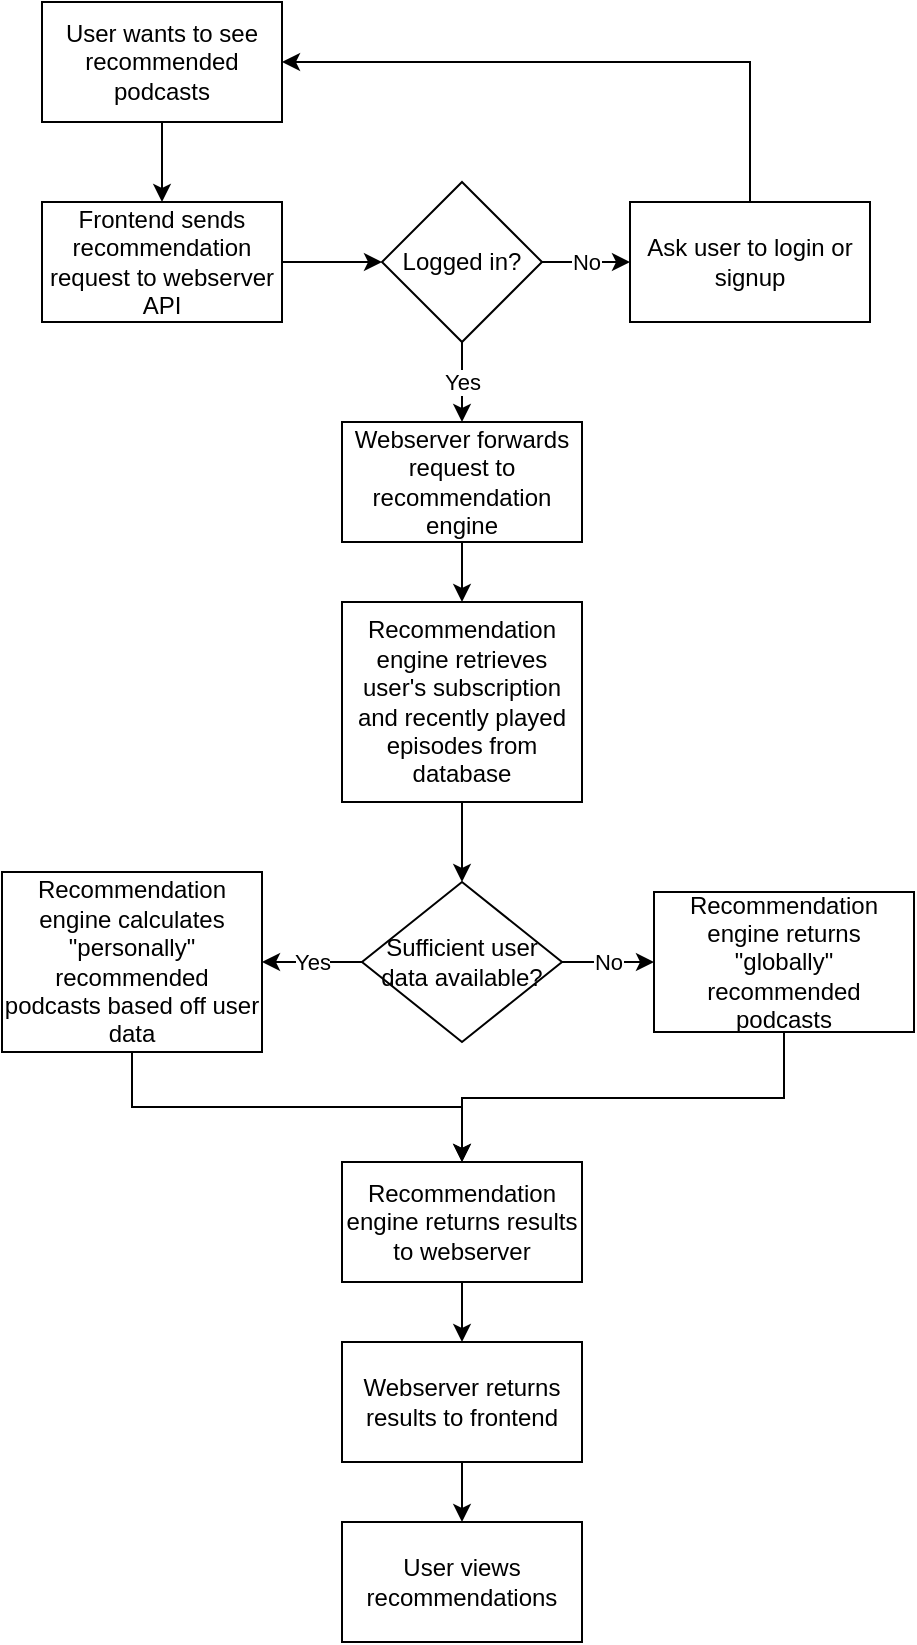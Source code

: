 <mxfile version="13.7.7" type="device"><diagram id="C5RBs43oDa-KdzZeNtuy" name="Page-1"><mxGraphModel dx="1150" dy="527" grid="1" gridSize="10" guides="1" tooltips="1" connect="1" arrows="1" fold="1" page="1" pageScale="1" pageWidth="827" pageHeight="1169" math="0" shadow="0"><root><mxCell id="WIyWlLk6GJQsqaUBKTNV-0"/><mxCell id="WIyWlLk6GJQsqaUBKTNV-1" parent="WIyWlLk6GJQsqaUBKTNV-0"/><mxCell id="Q4LgJxPdeX3HdupzJaTd-2" value="" style="edgeStyle=orthogonalEdgeStyle;rounded=0;orthogonalLoop=1;jettySize=auto;html=1;" edge="1" parent="WIyWlLk6GJQsqaUBKTNV-1" source="Q4LgJxPdeX3HdupzJaTd-0" target="Q4LgJxPdeX3HdupzJaTd-1"><mxGeometry relative="1" as="geometry"/></mxCell><mxCell id="Q4LgJxPdeX3HdupzJaTd-0" value="User wants to see recommended podcasts" style="rounded=0;whiteSpace=wrap;html=1;" vertex="1" parent="WIyWlLk6GJQsqaUBKTNV-1"><mxGeometry x="120" y="110" width="120" height="60" as="geometry"/></mxCell><mxCell id="Q4LgJxPdeX3HdupzJaTd-4" value="" style="edgeStyle=orthogonalEdgeStyle;rounded=0;orthogonalLoop=1;jettySize=auto;html=1;" edge="1" parent="WIyWlLk6GJQsqaUBKTNV-1" source="Q4LgJxPdeX3HdupzJaTd-1" target="Q4LgJxPdeX3HdupzJaTd-3"><mxGeometry relative="1" as="geometry"/></mxCell><mxCell id="Q4LgJxPdeX3HdupzJaTd-1" value="Frontend sends recommendation request to webserver API" style="whiteSpace=wrap;html=1;rounded=0;" vertex="1" parent="WIyWlLk6GJQsqaUBKTNV-1"><mxGeometry x="120" y="210" width="120" height="60" as="geometry"/></mxCell><mxCell id="Q4LgJxPdeX3HdupzJaTd-6" value="No" style="edgeStyle=orthogonalEdgeStyle;rounded=0;orthogonalLoop=1;jettySize=auto;html=1;" edge="1" parent="WIyWlLk6GJQsqaUBKTNV-1" source="Q4LgJxPdeX3HdupzJaTd-3" target="Q4LgJxPdeX3HdupzJaTd-5"><mxGeometry relative="1" as="geometry"/></mxCell><mxCell id="Q4LgJxPdeX3HdupzJaTd-9" value="Yes" style="edgeStyle=orthogonalEdgeStyle;rounded=0;orthogonalLoop=1;jettySize=auto;html=1;" edge="1" parent="WIyWlLk6GJQsqaUBKTNV-1" source="Q4LgJxPdeX3HdupzJaTd-3" target="Q4LgJxPdeX3HdupzJaTd-8"><mxGeometry relative="1" as="geometry"/></mxCell><mxCell id="Q4LgJxPdeX3HdupzJaTd-3" value="Logged in?" style="rhombus;whiteSpace=wrap;html=1;rounded=0;" vertex="1" parent="WIyWlLk6GJQsqaUBKTNV-1"><mxGeometry x="290" y="200" width="80" height="80" as="geometry"/></mxCell><mxCell id="Q4LgJxPdeX3HdupzJaTd-7" style="edgeStyle=orthogonalEdgeStyle;rounded=0;orthogonalLoop=1;jettySize=auto;html=1;exitX=0.5;exitY=0;exitDx=0;exitDy=0;entryX=1;entryY=0.5;entryDx=0;entryDy=0;" edge="1" parent="WIyWlLk6GJQsqaUBKTNV-1" source="Q4LgJxPdeX3HdupzJaTd-5" target="Q4LgJxPdeX3HdupzJaTd-0"><mxGeometry relative="1" as="geometry"/></mxCell><mxCell id="Q4LgJxPdeX3HdupzJaTd-5" value="Ask user to login or signup" style="whiteSpace=wrap;html=1;rounded=0;" vertex="1" parent="WIyWlLk6GJQsqaUBKTNV-1"><mxGeometry x="414" y="210" width="120" height="60" as="geometry"/></mxCell><mxCell id="Q4LgJxPdeX3HdupzJaTd-11" value="" style="edgeStyle=orthogonalEdgeStyle;rounded=0;orthogonalLoop=1;jettySize=auto;html=1;" edge="1" parent="WIyWlLk6GJQsqaUBKTNV-1" source="Q4LgJxPdeX3HdupzJaTd-8" target="Q4LgJxPdeX3HdupzJaTd-10"><mxGeometry relative="1" as="geometry"/></mxCell><mxCell id="Q4LgJxPdeX3HdupzJaTd-8" value="Webserver forwards request to recommendation engine" style="whiteSpace=wrap;html=1;rounded=0;" vertex="1" parent="WIyWlLk6GJQsqaUBKTNV-1"><mxGeometry x="270" y="320" width="120" height="60" as="geometry"/></mxCell><mxCell id="Q4LgJxPdeX3HdupzJaTd-21" value="" style="edgeStyle=orthogonalEdgeStyle;rounded=0;orthogonalLoop=1;jettySize=auto;html=1;" edge="1" parent="WIyWlLk6GJQsqaUBKTNV-1" source="Q4LgJxPdeX3HdupzJaTd-10" target="Q4LgJxPdeX3HdupzJaTd-20"><mxGeometry relative="1" as="geometry"/></mxCell><mxCell id="Q4LgJxPdeX3HdupzJaTd-10" value="Recommendation engine retrieves user's subscription and recently played episodes from database" style="whiteSpace=wrap;html=1;rounded=0;" vertex="1" parent="WIyWlLk6GJQsqaUBKTNV-1"><mxGeometry x="270" y="410" width="120" height="100" as="geometry"/></mxCell><mxCell id="Q4LgJxPdeX3HdupzJaTd-17" value="" style="edgeStyle=orthogonalEdgeStyle;rounded=0;orthogonalLoop=1;jettySize=auto;html=1;" edge="1" parent="WIyWlLk6GJQsqaUBKTNV-1" source="Q4LgJxPdeX3HdupzJaTd-14" target="Q4LgJxPdeX3HdupzJaTd-16"><mxGeometry relative="1" as="geometry"/></mxCell><mxCell id="Q4LgJxPdeX3HdupzJaTd-14" value="Recommendation engine returns results to webserver" style="whiteSpace=wrap;html=1;rounded=0;" vertex="1" parent="WIyWlLk6GJQsqaUBKTNV-1"><mxGeometry x="270" y="690" width="120" height="60" as="geometry"/></mxCell><mxCell id="Q4LgJxPdeX3HdupzJaTd-19" value="" style="edgeStyle=orthogonalEdgeStyle;rounded=0;orthogonalLoop=1;jettySize=auto;html=1;" edge="1" parent="WIyWlLk6GJQsqaUBKTNV-1" source="Q4LgJxPdeX3HdupzJaTd-16" target="Q4LgJxPdeX3HdupzJaTd-18"><mxGeometry relative="1" as="geometry"/></mxCell><mxCell id="Q4LgJxPdeX3HdupzJaTd-16" value="Webserver returns results to frontend" style="whiteSpace=wrap;html=1;rounded=0;" vertex="1" parent="WIyWlLk6GJQsqaUBKTNV-1"><mxGeometry x="270" y="780" width="120" height="60" as="geometry"/></mxCell><mxCell id="Q4LgJxPdeX3HdupzJaTd-18" value="User views recommendations" style="whiteSpace=wrap;html=1;rounded=0;" vertex="1" parent="WIyWlLk6GJQsqaUBKTNV-1"><mxGeometry x="270" y="870" width="120" height="60" as="geometry"/></mxCell><mxCell id="Q4LgJxPdeX3HdupzJaTd-23" value="No" style="edgeStyle=orthogonalEdgeStyle;rounded=0;orthogonalLoop=1;jettySize=auto;html=1;" edge="1" parent="WIyWlLk6GJQsqaUBKTNV-1" source="Q4LgJxPdeX3HdupzJaTd-20" target="Q4LgJxPdeX3HdupzJaTd-22"><mxGeometry relative="1" as="geometry"/></mxCell><mxCell id="Q4LgJxPdeX3HdupzJaTd-25" value="Yes" style="edgeStyle=orthogonalEdgeStyle;rounded=0;orthogonalLoop=1;jettySize=auto;html=1;" edge="1" parent="WIyWlLk6GJQsqaUBKTNV-1" source="Q4LgJxPdeX3HdupzJaTd-20" target="Q4LgJxPdeX3HdupzJaTd-24"><mxGeometry relative="1" as="geometry"/></mxCell><mxCell id="Q4LgJxPdeX3HdupzJaTd-20" value="Sufficient user data available?" style="rhombus;whiteSpace=wrap;html=1;rounded=0;" vertex="1" parent="WIyWlLk6GJQsqaUBKTNV-1"><mxGeometry x="280" y="550" width="100" height="80" as="geometry"/></mxCell><mxCell id="Q4LgJxPdeX3HdupzJaTd-27" style="edgeStyle=orthogonalEdgeStyle;rounded=0;orthogonalLoop=1;jettySize=auto;html=1;exitX=0.5;exitY=1;exitDx=0;exitDy=0;entryX=0.5;entryY=0;entryDx=0;entryDy=0;" edge="1" parent="WIyWlLk6GJQsqaUBKTNV-1" source="Q4LgJxPdeX3HdupzJaTd-22" target="Q4LgJxPdeX3HdupzJaTd-14"><mxGeometry relative="1" as="geometry"><Array as="points"><mxPoint x="491" y="658"/><mxPoint x="330" y="658"/></Array></mxGeometry></mxCell><mxCell id="Q4LgJxPdeX3HdupzJaTd-22" value="Recommendation engine returns &quot;globally&quot; recommended podcasts" style="whiteSpace=wrap;html=1;rounded=0;" vertex="1" parent="WIyWlLk6GJQsqaUBKTNV-1"><mxGeometry x="426" y="555" width="130" height="70" as="geometry"/></mxCell><mxCell id="Q4LgJxPdeX3HdupzJaTd-26" style="edgeStyle=orthogonalEdgeStyle;rounded=0;orthogonalLoop=1;jettySize=auto;html=1;exitX=0.5;exitY=1;exitDx=0;exitDy=0;entryX=0.5;entryY=0;entryDx=0;entryDy=0;" edge="1" parent="WIyWlLk6GJQsqaUBKTNV-1" source="Q4LgJxPdeX3HdupzJaTd-24" target="Q4LgJxPdeX3HdupzJaTd-14"><mxGeometry relative="1" as="geometry"/></mxCell><mxCell id="Q4LgJxPdeX3HdupzJaTd-24" value="Recommendation engine calculates &quot;personally&quot; recommended podcasts based off user data" style="whiteSpace=wrap;html=1;rounded=0;" vertex="1" parent="WIyWlLk6GJQsqaUBKTNV-1"><mxGeometry x="100" y="545" width="130" height="90" as="geometry"/></mxCell></root></mxGraphModel></diagram></mxfile>